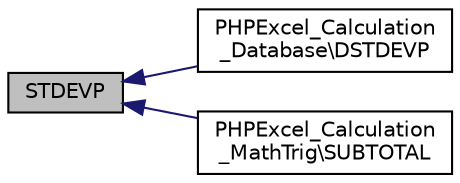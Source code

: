 digraph "STDEVP"
{
  edge [fontname="Helvetica",fontsize="10",labelfontname="Helvetica",labelfontsize="10"];
  node [fontname="Helvetica",fontsize="10",shape=record];
  rankdir="LR";
  Node352 [label="STDEVP",height=0.2,width=0.4,color="black", fillcolor="grey75", style="filled", fontcolor="black"];
  Node352 -> Node353 [dir="back",color="midnightblue",fontsize="10",style="solid",fontname="Helvetica"];
  Node353 [label="PHPExcel_Calculation\l_Database\\DSTDEVP",height=0.2,width=0.4,color="black", fillcolor="white", style="filled",URL="$class_p_h_p_excel___calculation___database.html#aeafa2a3ca6acb5c7d8c42b34432d6aa0"];
  Node352 -> Node354 [dir="back",color="midnightblue",fontsize="10",style="solid",fontname="Helvetica"];
  Node354 [label="PHPExcel_Calculation\l_MathTrig\\SUBTOTAL",height=0.2,width=0.4,color="black", fillcolor="white", style="filled",URL="$class_p_h_p_excel___calculation___math_trig.html#a2cd50b7ac6e844f6edc43ee7138a6d3c"];
}
